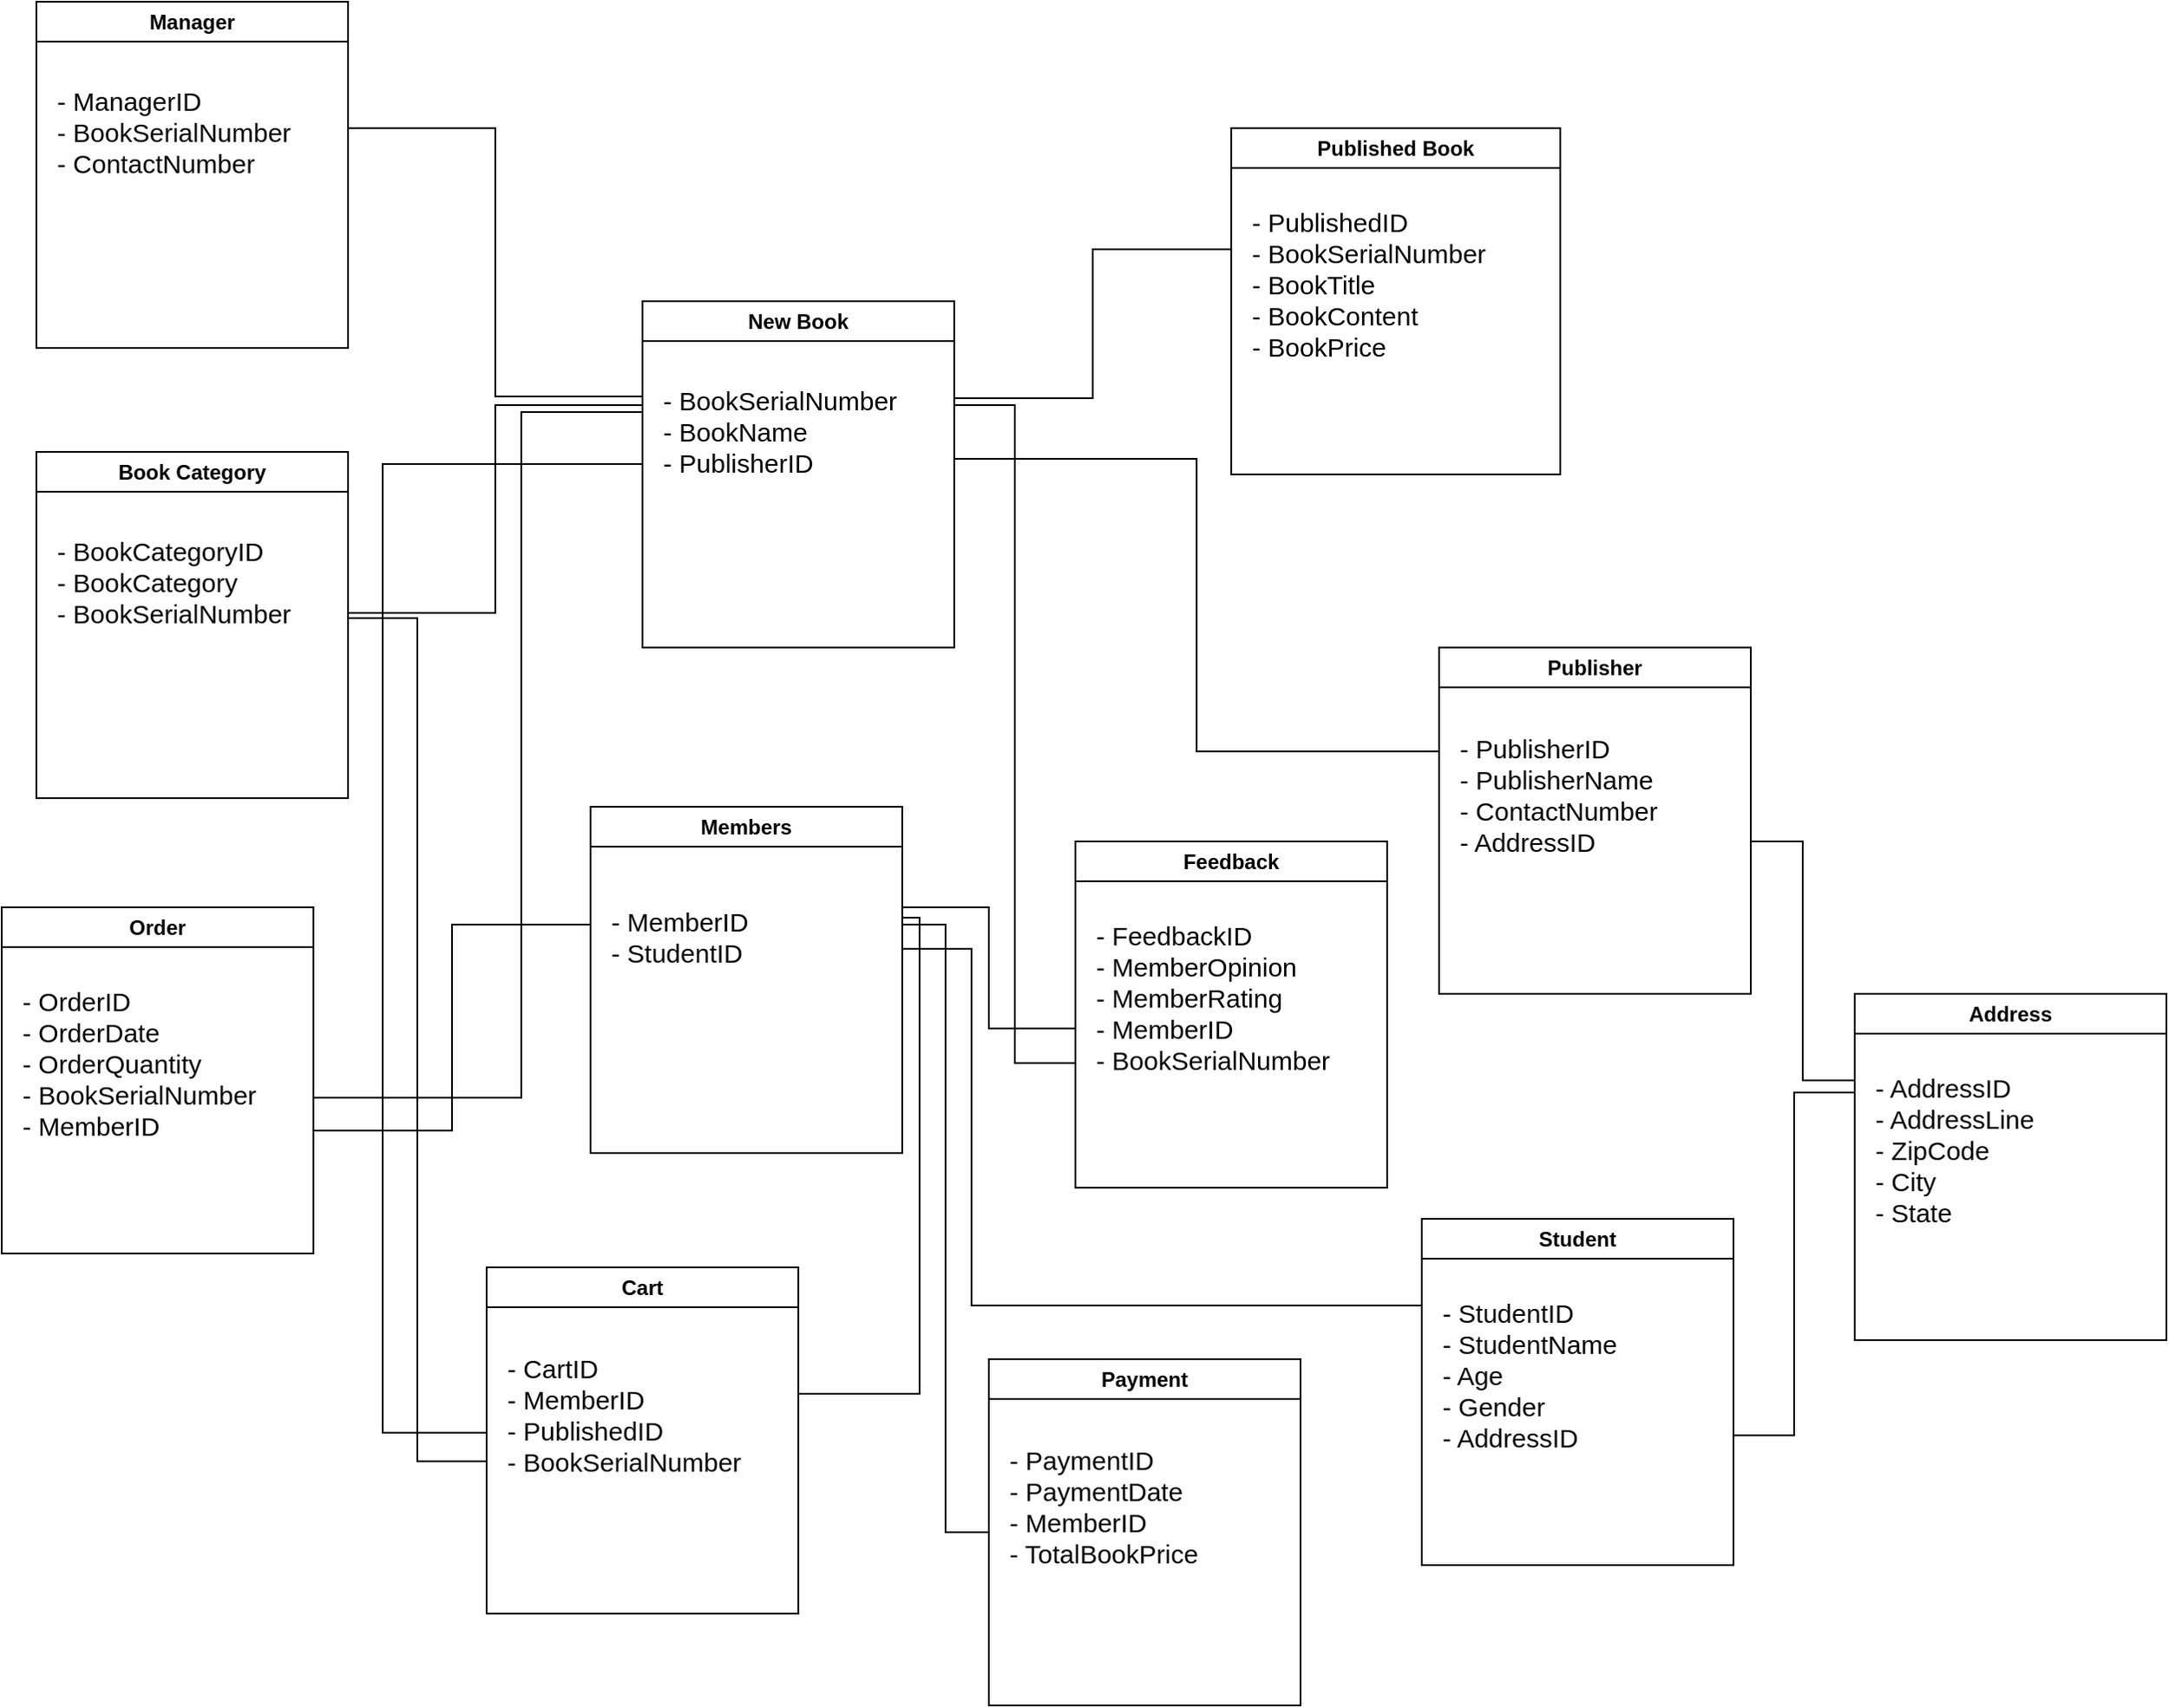 <mxfile version="22.0.8" type="github">
  <diagram name="Page-1" id="hTMC6zxtj36MfR1kTV3v">
    <mxGraphModel dx="1764" dy="1031" grid="1" gridSize="10" guides="1" tooltips="1" connect="1" arrows="1" fold="1" page="1" pageScale="1" pageWidth="2339" pageHeight="3300" math="0" shadow="0">
      <root>
        <mxCell id="0" />
        <mxCell id="1" parent="0" />
        <mxCell id="fCAK12H2u4YFaZud8xgp-1" value="New Book" style="swimlane;whiteSpace=wrap;html=1;" vertex="1" parent="1">
          <mxGeometry x="850" y="280" width="180" height="200" as="geometry" />
        </mxCell>
        <mxCell id="fCAK12H2u4YFaZud8xgp-13" value="&lt;font style=&quot;font-size: 15px;&quot;&gt;- BookSerialNumber&lt;br&gt;- BookName&lt;br&gt;- PublisherID&lt;br&gt;&lt;/font&gt;" style="text;html=1;align=left;verticalAlign=middle;resizable=0;points=[];autosize=1;strokeColor=none;fillColor=none;" vertex="1" parent="fCAK12H2u4YFaZud8xgp-1">
          <mxGeometry x="10" y="40" width="160" height="70" as="geometry" />
        </mxCell>
        <mxCell id="fCAK12H2u4YFaZud8xgp-48" value="" style="edgeStyle=elbowEdgeStyle;elbow=horizontal;endArrow=none;html=1;curved=0;rounded=0;endSize=8;startSize=8;endFill=0;" edge="1" parent="fCAK12H2u4YFaZud8xgp-1">
          <mxGeometry width="50" height="50" relative="1" as="geometry">
            <mxPoint y="94" as="sourcePoint" />
            <mxPoint x="-90" y="653.556" as="targetPoint" />
            <Array as="points">
              <mxPoint x="-150" y="390" />
            </Array>
          </mxGeometry>
        </mxCell>
        <mxCell id="fCAK12H2u4YFaZud8xgp-2" value="Publisher" style="swimlane;whiteSpace=wrap;html=1;" vertex="1" parent="1">
          <mxGeometry x="1310" y="480" width="180" height="200" as="geometry" />
        </mxCell>
        <mxCell id="fCAK12H2u4YFaZud8xgp-17" value="&lt;font style=&quot;font-size: 15px;&quot;&gt;- PublisherID&lt;br&gt;- PublisherName&lt;br&gt;- ContactNumber&lt;br&gt;- AddressID&lt;br&gt;&lt;/font&gt;" style="text;html=1;align=left;verticalAlign=middle;resizable=0;points=[];autosize=1;strokeColor=none;fillColor=none;" vertex="1" parent="fCAK12H2u4YFaZud8xgp-2">
          <mxGeometry x="10" y="40" width="140" height="90" as="geometry" />
        </mxCell>
        <mxCell id="fCAK12H2u4YFaZud8xgp-3" value="Published Book" style="swimlane;whiteSpace=wrap;html=1;" vertex="1" parent="1">
          <mxGeometry x="1190" y="180" width="190" height="200" as="geometry" />
        </mxCell>
        <mxCell id="fCAK12H2u4YFaZud8xgp-15" value="&lt;font style=&quot;font-size: 15px;&quot;&gt;- PublishedID&lt;br&gt;- BookSerialNumber&lt;br&gt;- BookTitle&lt;br&gt;- BookContent&lt;br&gt;- BookPrice&lt;/font&gt;" style="text;html=1;align=left;verticalAlign=middle;resizable=0;points=[];autosize=1;strokeColor=none;fillColor=none;" vertex="1" parent="fCAK12H2u4YFaZud8xgp-3">
          <mxGeometry x="10" y="40" width="160" height="100" as="geometry" />
        </mxCell>
        <mxCell id="fCAK12H2u4YFaZud8xgp-4" value="Student" style="swimlane;whiteSpace=wrap;html=1;" vertex="1" parent="1">
          <mxGeometry x="1300" y="810" width="180" height="200" as="geometry" />
        </mxCell>
        <mxCell id="fCAK12H2u4YFaZud8xgp-18" value="&lt;font style=&quot;font-size: 15px;&quot;&gt;- StudentID&lt;br&gt;- StudentName&lt;br&gt;- Age&lt;br&gt;- Gender&lt;br&gt;- AddressID&lt;br&gt;&lt;/font&gt;" style="text;html=1;align=left;verticalAlign=middle;resizable=0;points=[];autosize=1;strokeColor=none;fillColor=none;" vertex="1" parent="fCAK12H2u4YFaZud8xgp-4">
          <mxGeometry x="10" y="40" width="120" height="100" as="geometry" />
        </mxCell>
        <mxCell id="fCAK12H2u4YFaZud8xgp-5" value="Members" style="swimlane;whiteSpace=wrap;html=1;" vertex="1" parent="1">
          <mxGeometry x="820" y="572" width="180" height="200" as="geometry" />
        </mxCell>
        <mxCell id="fCAK12H2u4YFaZud8xgp-19" value="&lt;font style=&quot;font-size: 15px;&quot;&gt;- MemberID&lt;br&gt;- StudentID&lt;br&gt;&lt;/font&gt;" style="text;html=1;align=left;verticalAlign=middle;resizable=0;points=[];autosize=1;strokeColor=none;fillColor=none;" vertex="1" parent="fCAK12H2u4YFaZud8xgp-5">
          <mxGeometry x="10" y="50" width="100" height="50" as="geometry" />
        </mxCell>
        <mxCell id="fCAK12H2u4YFaZud8xgp-6" value="Feedback" style="swimlane;whiteSpace=wrap;html=1;" vertex="1" parent="1">
          <mxGeometry x="1100" y="592" width="180" height="200" as="geometry" />
        </mxCell>
        <mxCell id="fCAK12H2u4YFaZud8xgp-16" value="&lt;font style=&quot;font-size: 15px;&quot;&gt;- FeedbackID&lt;br&gt;- MemberOpinion&lt;br&gt;- MemberRating&lt;br&gt;- MemberID&lt;br&gt;- BookSerialNumber&lt;/font&gt;" style="text;html=1;align=left;verticalAlign=middle;resizable=0;points=[];autosize=1;strokeColor=none;fillColor=none;" vertex="1" parent="fCAK12H2u4YFaZud8xgp-6">
          <mxGeometry x="10" y="40" width="160" height="100" as="geometry" />
        </mxCell>
        <mxCell id="fCAK12H2u4YFaZud8xgp-7" value="Manager" style="swimlane;whiteSpace=wrap;html=1;" vertex="1" parent="1">
          <mxGeometry x="500" y="107" width="180" height="200" as="geometry" />
        </mxCell>
        <mxCell id="fCAK12H2u4YFaZud8xgp-20" value="&lt;font style=&quot;font-size: 15px;&quot;&gt;- ManagerID&lt;br&gt;- BookSerialNumber&lt;br&gt;- ContactNumber&lt;br&gt;&lt;/font&gt;" style="text;html=1;align=left;verticalAlign=middle;resizable=0;points=[];autosize=1;strokeColor=none;fillColor=none;" vertex="1" parent="fCAK12H2u4YFaZud8xgp-7">
          <mxGeometry x="10" y="40" width="160" height="70" as="geometry" />
        </mxCell>
        <mxCell id="fCAK12H2u4YFaZud8xgp-8" value="Order" style="swimlane;whiteSpace=wrap;html=1;" vertex="1" parent="1">
          <mxGeometry x="480" y="630" width="180" height="200" as="geometry" />
        </mxCell>
        <mxCell id="fCAK12H2u4YFaZud8xgp-22" value="&lt;font style=&quot;font-size: 15px;&quot;&gt;- OrderID&lt;br&gt;- OrderDate&lt;br&gt;- OrderQuantity&lt;br&gt;- BookSerialNumber&lt;br&gt;- MemberID&lt;br&gt;&lt;/font&gt;" style="text;html=1;align=left;verticalAlign=middle;resizable=0;points=[];autosize=1;strokeColor=none;fillColor=none;" vertex="1" parent="fCAK12H2u4YFaZud8xgp-8">
          <mxGeometry x="10" y="40" width="160" height="100" as="geometry" />
        </mxCell>
        <mxCell id="fCAK12H2u4YFaZud8xgp-9" value="Cart" style="swimlane;whiteSpace=wrap;html=1;" vertex="1" parent="1">
          <mxGeometry x="760" y="838" width="180" height="200" as="geometry" />
        </mxCell>
        <mxCell id="fCAK12H2u4YFaZud8xgp-23" value="&lt;font style=&quot;font-size: 15px;&quot;&gt;- CartID&lt;br&gt;- MemberID&lt;br&gt;- PublishedID&lt;br&gt;- BookSerialNumber&lt;br&gt;&lt;/font&gt;" style="text;html=1;align=left;verticalAlign=middle;resizable=0;points=[];autosize=1;strokeColor=none;fillColor=none;" vertex="1" parent="fCAK12H2u4YFaZud8xgp-9">
          <mxGeometry x="10" y="40" width="160" height="90" as="geometry" />
        </mxCell>
        <mxCell id="fCAK12H2u4YFaZud8xgp-10" value="Book Category" style="swimlane;whiteSpace=wrap;html=1;" vertex="1" parent="1">
          <mxGeometry x="500" y="367" width="180" height="200" as="geometry" />
        </mxCell>
        <mxCell id="fCAK12H2u4YFaZud8xgp-25" value="&lt;div&gt;&lt;span style=&quot;font-size: 15px; background-color: initial;&quot;&gt;- BookCategoryID&lt;/span&gt;&lt;br&gt;&lt;/div&gt;&lt;div&gt;&lt;span style=&quot;font-size: 15px;&quot;&gt;- BookCategory&lt;/span&gt;&lt;/div&gt;&lt;div&gt;&lt;span style=&quot;font-size: 15px;&quot;&gt;- BookSerialNumber&lt;/span&gt;&lt;/div&gt;" style="text;html=1;align=left;verticalAlign=middle;resizable=0;points=[];autosize=1;strokeColor=none;fillColor=none;" vertex="1" parent="fCAK12H2u4YFaZud8xgp-10">
          <mxGeometry x="10" y="40" width="160" height="70" as="geometry" />
        </mxCell>
        <mxCell id="fCAK12H2u4YFaZud8xgp-11" value="Payment" style="swimlane;whiteSpace=wrap;html=1;" vertex="1" parent="1">
          <mxGeometry x="1050" y="891" width="180" height="200" as="geometry" />
        </mxCell>
        <mxCell id="fCAK12H2u4YFaZud8xgp-24" value="&lt;font style=&quot;font-size: 15px;&quot;&gt;- PaymentID&lt;br&gt;- PaymentDate&lt;br&gt;- MemberID&lt;br&gt;- TotalBookPrice&lt;br&gt;&lt;/font&gt;" style="text;html=1;align=left;verticalAlign=middle;resizable=0;points=[];autosize=1;strokeColor=none;fillColor=none;" vertex="1" parent="fCAK12H2u4YFaZud8xgp-11">
          <mxGeometry x="10" y="40" width="130" height="90" as="geometry" />
        </mxCell>
        <mxCell id="fCAK12H2u4YFaZud8xgp-12" value="Address" style="swimlane;whiteSpace=wrap;html=1;" vertex="1" parent="1">
          <mxGeometry x="1550" y="680" width="180" height="200" as="geometry" />
        </mxCell>
        <mxCell id="fCAK12H2u4YFaZud8xgp-21" value="&lt;font style=&quot;font-size: 15px;&quot;&gt;- AddressID&lt;br&gt;- AddressLine&lt;br&gt;- ZipCode&lt;br&gt;- City&lt;br&gt;- State&lt;br&gt;&lt;/font&gt;" style="text;html=1;align=left;verticalAlign=middle;resizable=0;points=[];autosize=1;strokeColor=none;fillColor=none;" vertex="1" parent="fCAK12H2u4YFaZud8xgp-12">
          <mxGeometry x="10" y="40" width="120" height="100" as="geometry" />
        </mxCell>
        <mxCell id="fCAK12H2u4YFaZud8xgp-28" value="" style="edgeStyle=elbowEdgeStyle;elbow=horizontal;endArrow=none;html=1;curved=0;rounded=0;endSize=8;startSize=8;endFill=0;" edge="1" parent="1">
          <mxGeometry width="50" height="50" relative="1" as="geometry">
            <mxPoint x="1030" y="336" as="sourcePoint" />
            <mxPoint x="1190" y="250" as="targetPoint" />
          </mxGeometry>
        </mxCell>
        <mxCell id="fCAK12H2u4YFaZud8xgp-30" value="" style="edgeStyle=elbowEdgeStyle;elbow=horizontal;endArrow=none;html=1;curved=0;rounded=0;endSize=8;startSize=8;endFill=0;" edge="1" parent="1">
          <mxGeometry width="50" height="50" relative="1" as="geometry">
            <mxPoint x="1030" y="371" as="sourcePoint" />
            <mxPoint x="1310" y="540" as="targetPoint" />
          </mxGeometry>
        </mxCell>
        <mxCell id="fCAK12H2u4YFaZud8xgp-31" value="" style="edgeStyle=elbowEdgeStyle;elbow=horizontal;endArrow=none;html=1;curved=0;rounded=0;endSize=8;startSize=8;endFill=0;" edge="1" parent="1">
          <mxGeometry width="50" height="50" relative="1" as="geometry">
            <mxPoint x="680" y="460" as="sourcePoint" />
            <mxPoint x="850" y="340" as="targetPoint" />
          </mxGeometry>
        </mxCell>
        <mxCell id="fCAK12H2u4YFaZud8xgp-34" value="" style="edgeStyle=elbowEdgeStyle;elbow=horizontal;endArrow=none;html=1;curved=0;rounded=0;endSize=8;startSize=8;endFill=0;" edge="1" parent="1">
          <mxGeometry width="50" height="50" relative="1" as="geometry">
            <mxPoint x="1030" y="340" as="sourcePoint" />
            <mxPoint x="1100" y="720" as="targetPoint" />
          </mxGeometry>
        </mxCell>
        <mxCell id="fCAK12H2u4YFaZud8xgp-35" value="" style="edgeStyle=elbowEdgeStyle;elbow=horizontal;endArrow=none;html=1;curved=0;rounded=0;endSize=8;startSize=8;endFill=0;" edge="1" parent="1">
          <mxGeometry width="50" height="50" relative="1" as="geometry">
            <mxPoint x="660" y="759" as="sourcePoint" />
            <mxPoint x="820" y="640" as="targetPoint" />
          </mxGeometry>
        </mxCell>
        <mxCell id="fCAK12H2u4YFaZud8xgp-36" value="" style="edgeStyle=elbowEdgeStyle;elbow=horizontal;endArrow=none;html=1;curved=0;rounded=0;endSize=8;startSize=8;endFill=0;entryX=0;entryY=0.25;entryDx=0;entryDy=0;" edge="1" parent="1" target="fCAK12H2u4YFaZud8xgp-4">
          <mxGeometry width="50" height="50" relative="1" as="geometry">
            <mxPoint x="1000" y="654" as="sourcePoint" />
            <mxPoint x="1330" y="838" as="targetPoint" />
            <Array as="points">
              <mxPoint x="1040" y="768" />
            </Array>
          </mxGeometry>
        </mxCell>
        <mxCell id="fCAK12H2u4YFaZud8xgp-37" value="" style="edgeStyle=elbowEdgeStyle;elbow=horizontal;endArrow=none;html=1;curved=0;rounded=0;endSize=8;startSize=8;entryX=0;entryY=0.25;entryDx=0;entryDy=0;endFill=0;" edge="1" parent="1" target="fCAK12H2u4YFaZud8xgp-12">
          <mxGeometry width="50" height="50" relative="1" as="geometry">
            <mxPoint x="1490" y="592" as="sourcePoint" />
            <mxPoint x="1600" y="661" as="targetPoint" />
          </mxGeometry>
        </mxCell>
        <mxCell id="fCAK12H2u4YFaZud8xgp-39" value="" style="edgeStyle=elbowEdgeStyle;elbow=horizontal;endArrow=none;html=1;curved=0;rounded=0;endSize=8;startSize=8;endFill=0;" edge="1" parent="1">
          <mxGeometry width="50" height="50" relative="1" as="geometry">
            <mxPoint x="680" y="463" as="sourcePoint" />
            <mxPoint x="760" y="950" as="targetPoint" />
          </mxGeometry>
        </mxCell>
        <mxCell id="fCAK12H2u4YFaZud8xgp-42" value="" style="edgeStyle=elbowEdgeStyle;elbow=horizontal;endArrow=none;html=1;curved=0;rounded=0;endSize=8;startSize=8;entryX=0;entryY=0.25;entryDx=0;entryDy=0;endFill=0;" edge="1" parent="1">
          <mxGeometry width="50" height="50" relative="1" as="geometry">
            <mxPoint x="680" y="180" as="sourcePoint" />
            <mxPoint x="850" y="335" as="targetPoint" />
          </mxGeometry>
        </mxCell>
        <mxCell id="fCAK12H2u4YFaZud8xgp-43" value="" style="edgeStyle=elbowEdgeStyle;elbow=horizontal;endArrow=none;html=1;curved=0;rounded=0;endSize=8;startSize=8;endFill=0;" edge="1" parent="1">
          <mxGeometry width="50" height="50" relative="1" as="geometry">
            <mxPoint x="660" y="740" as="sourcePoint" />
            <mxPoint x="850" y="344" as="targetPoint" />
            <Array as="points">
              <mxPoint x="780" y="540" />
            </Array>
          </mxGeometry>
        </mxCell>
        <mxCell id="fCAK12H2u4YFaZud8xgp-44" value="" style="edgeStyle=elbowEdgeStyle;elbow=horizontal;endArrow=none;html=1;curved=0;rounded=0;endSize=8;startSize=8;entryX=0;entryY=0.5;entryDx=0;entryDy=0;endFill=0;" edge="1" parent="1" target="fCAK12H2u4YFaZud8xgp-11">
          <mxGeometry width="50" height="50" relative="1" as="geometry">
            <mxPoint x="1000" y="640" as="sourcePoint" />
            <mxPoint x="1050" y="590" as="targetPoint" />
          </mxGeometry>
        </mxCell>
        <mxCell id="fCAK12H2u4YFaZud8xgp-45" value="" style="edgeStyle=elbowEdgeStyle;elbow=horizontal;endArrow=none;html=1;curved=0;rounded=0;endSize=8;startSize=8;endFill=0;" edge="1" parent="1">
          <mxGeometry width="50" height="50" relative="1" as="geometry">
            <mxPoint x="1000" y="636" as="sourcePoint" />
            <mxPoint x="940" y="911" as="targetPoint" />
            <Array as="points">
              <mxPoint x="1010" y="771" />
            </Array>
          </mxGeometry>
        </mxCell>
        <mxCell id="fCAK12H2u4YFaZud8xgp-46" value="" style="edgeStyle=elbowEdgeStyle;elbow=horizontal;endArrow=none;html=1;curved=0;rounded=0;endSize=8;startSize=8;endFill=0;" edge="1" parent="1">
          <mxGeometry width="50" height="50" relative="1" as="geometry">
            <mxPoint x="1000" y="630" as="sourcePoint" />
            <mxPoint x="1100" y="700" as="targetPoint" />
          </mxGeometry>
        </mxCell>
        <mxCell id="fCAK12H2u4YFaZud8xgp-47" value="" style="edgeStyle=elbowEdgeStyle;elbow=horizontal;endArrow=none;html=1;curved=0;rounded=0;endSize=8;startSize=8;endFill=0;" edge="1" parent="1">
          <mxGeometry width="50" height="50" relative="1" as="geometry">
            <mxPoint x="1480" y="935" as="sourcePoint" />
            <mxPoint x="1550" y="737" as="targetPoint" />
          </mxGeometry>
        </mxCell>
      </root>
    </mxGraphModel>
  </diagram>
</mxfile>
